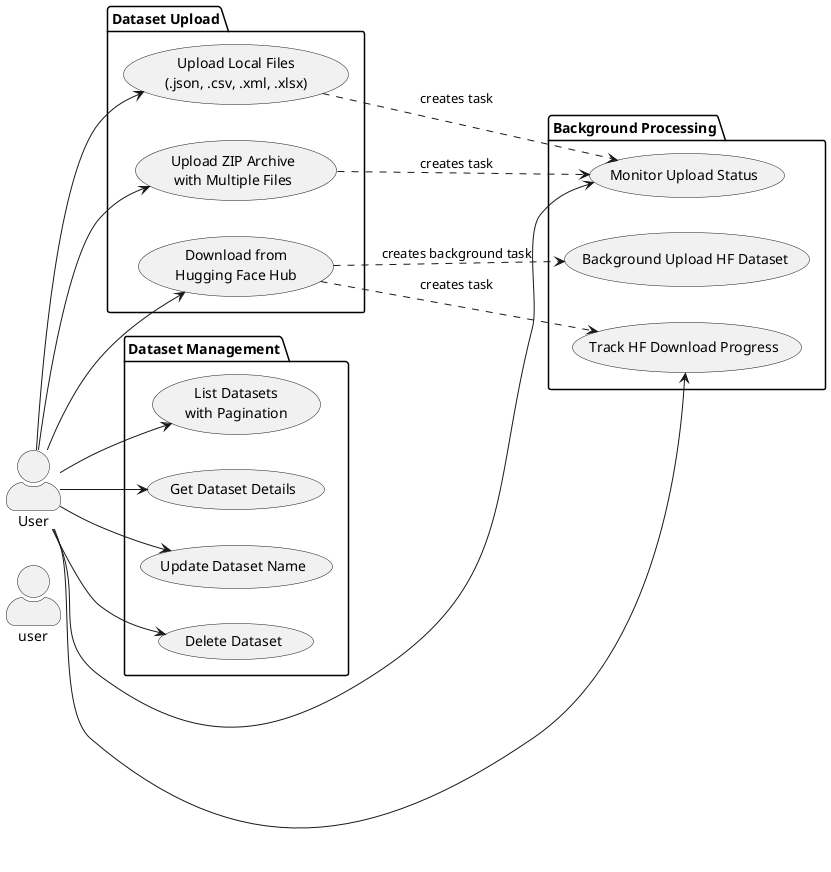 @startuml use-cases-datasets
left to right direction
skinparam actorStyle awesome
actor user
package "Dataset Upload" {
    usecase "Upload Local Files\n(.json, .csv, .xml, .xlsx)" as LocalUpload
    usecase "Upload ZIP Archive\nwith Multiple Files" as ZipUpload
    usecase "Download from\nHugging Face Hub" as HuggingFaceUpload
}

package "Dataset Management" {
    usecase "List Datasets\nwith Pagination" as ListDatasets
    usecase "Get Dataset Details" as GetDataset
    usecase "Update Dataset Name" as UpdateDataset
    usecase "Delete Dataset" as DeleteDataset
}

package "Background Processing" {
    usecase "Monitor Upload Status" as MonitorUpload
    usecase "Track HF Download Progress" as TrackHFProgress
    usecase "Background Upload HF Dataset" as BackgroundUploadHF
}

User --> LocalUpload
User --> ZipUpload
User --> HuggingFaceUpload
User --> ListDatasets
User --> GetDataset
User --> UpdateDataset
User --> DeleteDataset
User --> MonitorUpload
User --> TrackHFProgress

LocalUpload ..> MonitorUpload : creates task
ZipUpload ..> MonitorUpload : creates task
HuggingFaceUpload ..> TrackHFProgress : creates task
HuggingFaceUpload ..> BackgroundUploadHF : creates background task

@enduml
